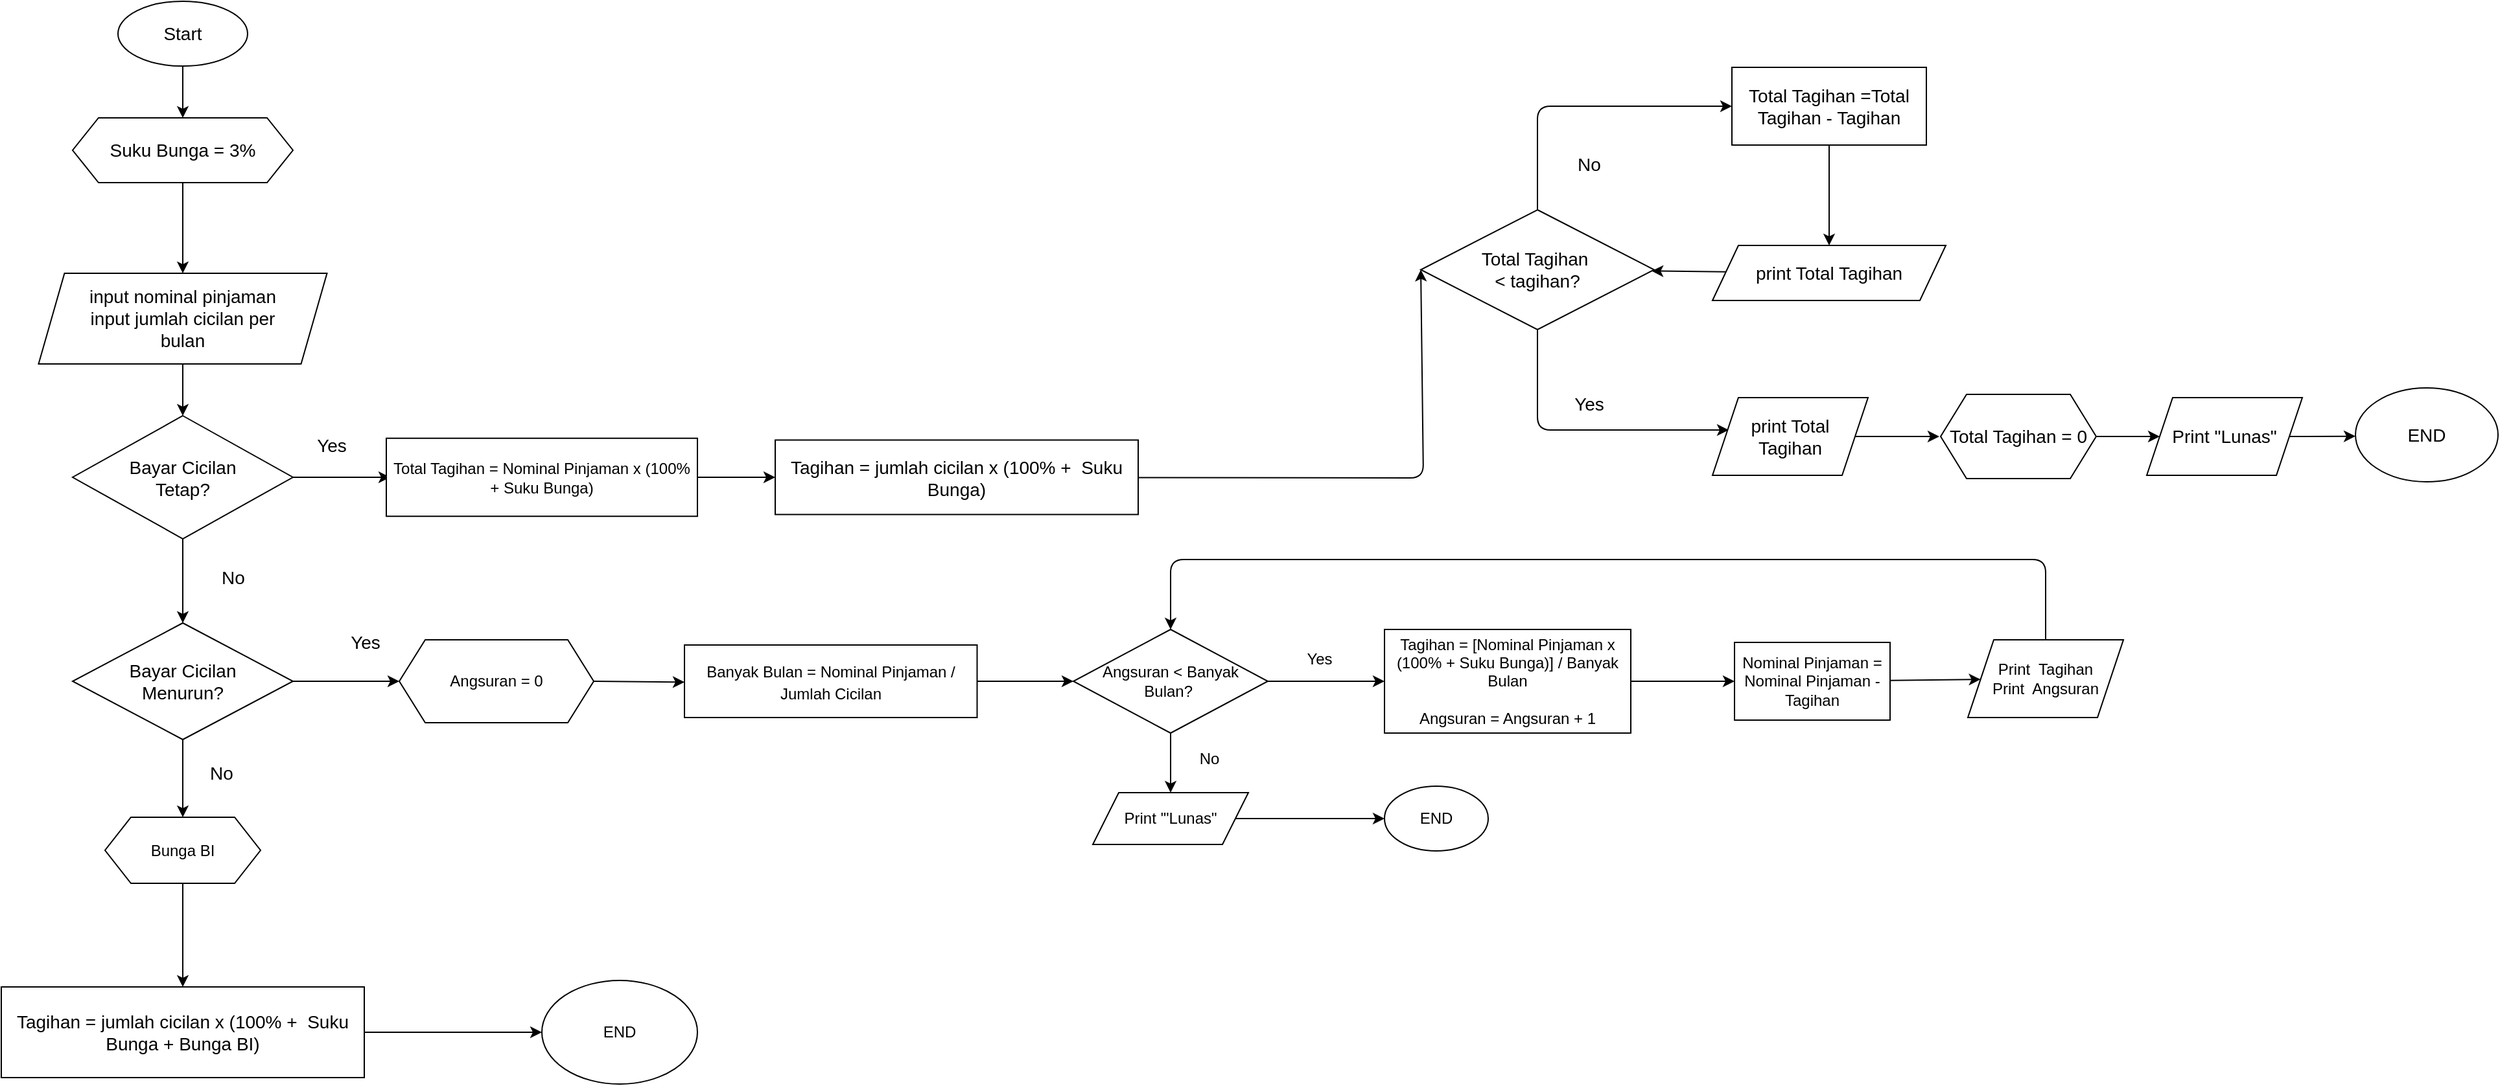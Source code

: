 <mxfile>
    <diagram id="K4Aeg-x5-EhiiIRRC4Lz" name="Page-1">
        <mxGraphModel dx="4008" dy="1740" grid="1" gridSize="10" guides="1" tooltips="1" connect="1" arrows="1" fold="1" page="1" pageScale="1" pageWidth="2336" pageHeight="1654" math="0" shadow="0">
            <root>
                <mxCell id="0"/>
                <mxCell id="1" parent="0"/>
                <mxCell id="13" style="edgeStyle=none;html=1;entryX=0.5;entryY=0;entryDx=0;entryDy=0;fontSize=14;" parent="1" target="8" edge="1">
                    <mxGeometry relative="1" as="geometry">
                        <mxPoint x="213" y="429" as="sourcePoint"/>
                    </mxGeometry>
                </mxCell>
                <mxCell id="19" style="edgeStyle=none;html=1;exitX=1;exitY=0.5;exitDx=0;exitDy=0;fontSize=14;" parent="1" source="8" edge="1">
                    <mxGeometry relative="1" as="geometry">
                        <mxPoint x="373" y="516.5" as="targetPoint"/>
                    </mxGeometry>
                </mxCell>
                <mxCell id="27" value="" style="group" parent="1" vertex="1" connectable="0">
                    <mxGeometry x="163" y="149" width="100" height="50" as="geometry"/>
                </mxCell>
                <mxCell id="2" value="" style="ellipse;whiteSpace=wrap;html=1;" parent="27" vertex="1">
                    <mxGeometry width="100" height="50" as="geometry"/>
                </mxCell>
                <mxCell id="3" value="Start" style="text;html=1;strokeColor=none;fillColor=none;align=center;verticalAlign=middle;whiteSpace=wrap;rounded=0;fontSize=14;" parent="27" vertex="1">
                    <mxGeometry x="20" y="10" width="60" height="30" as="geometry"/>
                </mxCell>
                <mxCell id="28" value="" style="group" parent="1" vertex="1" connectable="0">
                    <mxGeometry x="128" y="239" width="170" height="50" as="geometry"/>
                </mxCell>
                <mxCell id="22" value="" style="shape=hexagon;perimeter=hexagonPerimeter2;whiteSpace=wrap;html=1;fixedSize=1;fontSize=14;" parent="28" vertex="1">
                    <mxGeometry width="170" height="50" as="geometry"/>
                </mxCell>
                <mxCell id="23" value="Suku Bunga = 3%" style="text;html=1;strokeColor=none;fillColor=none;align=center;verticalAlign=middle;whiteSpace=wrap;rounded=0;fontSize=14;" parent="28" vertex="1">
                    <mxGeometry x="20" y="10" width="130" height="30" as="geometry"/>
                </mxCell>
                <mxCell id="29" value="" style="group" parent="1" vertex="1" connectable="0">
                    <mxGeometry x="128" y="469" width="170" height="95" as="geometry"/>
                </mxCell>
                <mxCell id="8" value="" style="rhombus;whiteSpace=wrap;html=1;fontSize=14;" parent="29" vertex="1">
                    <mxGeometry width="170" height="95" as="geometry"/>
                </mxCell>
                <mxCell id="9" value="Bayar Cicilan Tetap?" style="text;html=1;strokeColor=none;fillColor=none;align=center;verticalAlign=middle;whiteSpace=wrap;rounded=0;fontSize=14;" parent="29" vertex="1">
                    <mxGeometry x="40" y="32.5" width="90" height="30" as="geometry"/>
                </mxCell>
                <mxCell id="30" value="" style="group" parent="1" vertex="1" connectable="0">
                    <mxGeometry x="101.75" y="359" width="222.5" height="70" as="geometry"/>
                </mxCell>
                <mxCell id="4" value="" style="shape=parallelogram;perimeter=parallelogramPerimeter;whiteSpace=wrap;html=1;fixedSize=1;" parent="30" vertex="1">
                    <mxGeometry width="222.5" height="70" as="geometry"/>
                </mxCell>
                <mxCell id="5" value="input nominal pinjaman&lt;br&gt;input jumlah cicilan per bulan" style="text;html=1;strokeColor=none;fillColor=none;align=center;verticalAlign=middle;whiteSpace=wrap;rounded=0;fontSize=14;container=1;" parent="30" vertex="1">
                    <mxGeometry x="31.25" y="20" width="160" height="30" as="geometry"/>
                </mxCell>
                <mxCell id="31" value="" style="group" parent="1" vertex="1" connectable="0">
                    <mxGeometry x="128" y="629" width="170" height="90" as="geometry"/>
                </mxCell>
                <mxCell id="15" value="" style="rhombus;whiteSpace=wrap;html=1;fontSize=14;" parent="31" vertex="1">
                    <mxGeometry width="170" height="90" as="geometry"/>
                </mxCell>
                <mxCell id="16" value="Bayar Cicilan Menurun?" style="text;html=1;strokeColor=none;fillColor=none;align=center;verticalAlign=middle;whiteSpace=wrap;rounded=0;fontSize=14;" parent="31" vertex="1">
                    <mxGeometry x="40" y="30" width="90" height="30" as="geometry"/>
                </mxCell>
                <mxCell id="32" style="edgeStyle=none;html=1;exitX=0.5;exitY=1;exitDx=0;exitDy=0;entryX=0.5;entryY=0;entryDx=0;entryDy=0;fontSize=14;" parent="1" source="2" target="22" edge="1">
                    <mxGeometry relative="1" as="geometry"/>
                </mxCell>
                <mxCell id="33" style="edgeStyle=none;html=1;exitX=0.5;exitY=1;exitDx=0;exitDy=0;entryX=0.5;entryY=0;entryDx=0;entryDy=0;fontSize=14;" parent="1" source="22" target="4" edge="1">
                    <mxGeometry relative="1" as="geometry"/>
                </mxCell>
                <mxCell id="38" style="edgeStyle=none;html=1;entryX=0;entryY=0.5;entryDx=0;entryDy=0;" parent="1" source="35" target="GhluYq-a9iWKE2ZTerh3-37" edge="1">
                    <mxGeometry relative="1" as="geometry">
                        <Array as="points">
                            <mxPoint x="1170" y="517"/>
                        </Array>
                    </mxGeometry>
                </mxCell>
                <mxCell id="35" value="Tagihan = jumlah cicilan x (100% +&amp;nbsp; Suku Bunga)" style="rounded=0;whiteSpace=wrap;html=1;fontSize=14;" parent="1" vertex="1">
                    <mxGeometry x="670" y="487.75" width="280" height="57.5" as="geometry"/>
                </mxCell>
                <mxCell id="GhluYq-a9iWKE2ZTerh3-39" value="Yes" style="text;html=1;strokeColor=none;fillColor=none;align=center;verticalAlign=middle;whiteSpace=wrap;rounded=0;fontSize=14;" parent="1" vertex="1">
                    <mxGeometry x="298" y="476.5" width="60" height="30" as="geometry"/>
                </mxCell>
                <mxCell id="49" style="edgeStyle=none;html=1;fontSize=12;" edge="1" parent="1" source="GhluYq-a9iWKE2ZTerh3-58">
                    <mxGeometry relative="1" as="geometry">
                        <mxPoint x="900" y="674" as="targetPoint"/>
                    </mxGeometry>
                </mxCell>
                <mxCell id="GhluYq-a9iWKE2ZTerh3-58" value="&lt;font style=&quot;font-size: 12px;&quot;&gt;Banyak Bulan = Nominal Pinjaman / Jumlah Cicilan&lt;/font&gt;" style="rounded=0;whiteSpace=wrap;html=1;fontSize=14;" parent="1" vertex="1">
                    <mxGeometry x="600" y="646" width="225.75" height="56" as="geometry"/>
                </mxCell>
                <mxCell id="GhluYq-a9iWKE2ZTerh3-67" style="edgeStyle=none;html=1;exitX=0.5;exitY=1;exitDx=0;exitDy=0;fontSize=14;" parent="1" source="8" target="15" edge="1">
                    <mxGeometry relative="1" as="geometry"/>
                </mxCell>
                <mxCell id="74" style="edgeStyle=none;html=1;entryX=0;entryY=0.5;entryDx=0;entryDy=0;fontSize=12;" edge="1" parent="1" source="GhluYq-a9iWKE2ZTerh3-69" target="73">
                    <mxGeometry relative="1" as="geometry"/>
                </mxCell>
                <mxCell id="GhluYq-a9iWKE2ZTerh3-69" value="Tagihan = jumlah cicilan x (100% +&amp;nbsp; Suku Bunga + Bunga BI)" style="rounded=0;whiteSpace=wrap;html=1;fontSize=14;" parent="1" vertex="1">
                    <mxGeometry x="73" y="910" width="280" height="70" as="geometry"/>
                </mxCell>
                <mxCell id="GhluYq-a9iWKE2ZTerh3-70" style="edgeStyle=none;html=1;exitX=0.5;exitY=1;exitDx=0;exitDy=0;fontSize=14;" parent="1" source="15" target="71" edge="1">
                    <mxGeometry relative="1" as="geometry">
                        <mxPoint x="213" y="820" as="targetPoint"/>
                    </mxGeometry>
                </mxCell>
                <mxCell id="GhluYq-a9iWKE2ZTerh3-72" style="edgeStyle=none;html=1;exitX=1;exitY=0.5;exitDx=0;exitDy=0;fontSize=14;" parent="1" source="15" edge="1">
                    <mxGeometry relative="1" as="geometry">
                        <mxPoint x="380" y="674" as="targetPoint"/>
                    </mxGeometry>
                </mxCell>
                <mxCell id="GhluYq-a9iWKE2ZTerh3-90" value="No" style="text;html=1;strokeColor=none;fillColor=none;align=center;verticalAlign=middle;whiteSpace=wrap;rounded=0;fontSize=14;" parent="1" vertex="1">
                    <mxGeometry x="221.75" y="579" width="60" height="30" as="geometry"/>
                </mxCell>
                <mxCell id="GhluYq-a9iWKE2ZTerh3-91" value="Yes" style="text;html=1;strokeColor=none;fillColor=none;align=center;verticalAlign=middle;whiteSpace=wrap;rounded=0;fontSize=14;" parent="1" vertex="1">
                    <mxGeometry x="324.25" y="629" width="60" height="30" as="geometry"/>
                </mxCell>
                <mxCell id="GhluYq-a9iWKE2ZTerh3-92" value="No" style="text;html=1;strokeColor=none;fillColor=none;align=center;verticalAlign=middle;whiteSpace=wrap;rounded=0;fontSize=14;" parent="1" vertex="1">
                    <mxGeometry x="213" y="730" width="60" height="30" as="geometry"/>
                </mxCell>
                <mxCell id="36" value="" style="group" parent="1" vertex="1" connectable="0">
                    <mxGeometry x="1168" y="200" width="831" height="325" as="geometry"/>
                </mxCell>
                <mxCell id="GhluYq-a9iWKE2ZTerh3-63" value="" style="group" parent="36" vertex="1" connectable="0">
                    <mxGeometry width="680" height="325" as="geometry"/>
                </mxCell>
                <mxCell id="GhluYq-a9iWKE2ZTerh3-45" style="edgeStyle=none;html=1;entryX=0;entryY=0.5;entryDx=0;entryDy=0;fontSize=14;" parent="GhluYq-a9iWKE2ZTerh3-63" source="GhluYq-a9iWKE2ZTerh3-37" edge="1">
                    <mxGeometry relative="1" as="geometry">
                        <mxPoint x="237.5" y="280" as="targetPoint"/>
                        <Array as="points">
                            <mxPoint x="90" y="280"/>
                        </Array>
                    </mxGeometry>
                </mxCell>
                <mxCell id="GhluYq-a9iWKE2ZTerh3-37" value="Total Tagihan&amp;nbsp;&lt;br&gt;&amp;lt; tagihan?" style="rhombus;whiteSpace=wrap;html=1;fontSize=14;" parent="GhluYq-a9iWKE2ZTerh3-63" vertex="1">
                    <mxGeometry y="110" width="180" height="92.5" as="geometry"/>
                </mxCell>
                <mxCell id="GhluYq-a9iWKE2ZTerh3-38" value="Total Tagihan =Total Tagihan - Tagihan" style="rounded=0;whiteSpace=wrap;html=1;fontSize=14;" parent="GhluYq-a9iWKE2ZTerh3-63" vertex="1">
                    <mxGeometry x="240" width="150" height="60" as="geometry"/>
                </mxCell>
                <mxCell id="GhluYq-a9iWKE2ZTerh3-40" style="edgeStyle=none;html=1;exitX=0.5;exitY=0;exitDx=0;exitDy=0;fontSize=14;entryX=0;entryY=0.5;entryDx=0;entryDy=0;" parent="GhluYq-a9iWKE2ZTerh3-63" source="GhluYq-a9iWKE2ZTerh3-37" target="GhluYq-a9iWKE2ZTerh3-38" edge="1">
                    <mxGeometry relative="1" as="geometry">
                        <mxPoint x="90" y="25" as="targetPoint"/>
                        <Array as="points">
                            <mxPoint x="90" y="30"/>
                        </Array>
                    </mxGeometry>
                </mxCell>
                <mxCell id="GhluYq-a9iWKE2ZTerh3-43" value="Yes" style="text;html=1;strokeColor=none;fillColor=none;align=center;verticalAlign=middle;whiteSpace=wrap;rounded=0;fontSize=14;" parent="GhluYq-a9iWKE2ZTerh3-63" vertex="1">
                    <mxGeometry x="100" y="245" width="60" height="30" as="geometry"/>
                </mxCell>
                <mxCell id="GhluYq-a9iWKE2ZTerh3-48" style="edgeStyle=none;html=1;fontSize=14;" parent="GhluYq-a9iWKE2ZTerh3-63" source="GhluYq-a9iWKE2ZTerh3-46" target="GhluYq-a9iWKE2ZTerh3-37" edge="1">
                    <mxGeometry relative="1" as="geometry"/>
                </mxCell>
                <mxCell id="GhluYq-a9iWKE2ZTerh3-46" value="print Total Tagihan" style="shape=parallelogram;perimeter=parallelogramPerimeter;whiteSpace=wrap;html=1;fixedSize=1;fontSize=14;" parent="GhluYq-a9iWKE2ZTerh3-63" vertex="1">
                    <mxGeometry x="225" y="137.5" width="180" height="42.5" as="geometry"/>
                </mxCell>
                <mxCell id="GhluYq-a9iWKE2ZTerh3-49" style="edgeStyle=none;html=1;exitX=0.5;exitY=1;exitDx=0;exitDy=0;entryX=0.5;entryY=0;entryDx=0;entryDy=0;fontSize=14;" parent="GhluYq-a9iWKE2ZTerh3-63" source="GhluYq-a9iWKE2ZTerh3-38" target="GhluYq-a9iWKE2ZTerh3-46" edge="1">
                    <mxGeometry relative="1" as="geometry"/>
                </mxCell>
                <mxCell id="GhluYq-a9iWKE2ZTerh3-50" value="print Total&lt;br&gt;Tagihan" style="shape=parallelogram;perimeter=parallelogramPerimeter;whiteSpace=wrap;html=1;fixedSize=1;fontSize=14;" parent="GhluYq-a9iWKE2ZTerh3-63" vertex="1">
                    <mxGeometry x="225" y="255" width="120" height="60" as="geometry"/>
                </mxCell>
                <mxCell id="GhluYq-a9iWKE2ZTerh3-52" value="" style="edgeStyle=none;html=1;fontSize=14;" parent="GhluYq-a9iWKE2ZTerh3-63" source="GhluYq-a9iWKE2ZTerh3-50" edge="1">
                    <mxGeometry relative="1" as="geometry">
                        <mxPoint x="400" y="285" as="targetPoint"/>
                    </mxGeometry>
                </mxCell>
                <mxCell id="GhluYq-a9iWKE2ZTerh3-54" value="Print &quot;Lunas&quot;" style="shape=parallelogram;perimeter=parallelogramPerimeter;whiteSpace=wrap;html=1;fixedSize=1;fontSize=14;" parent="GhluYq-a9iWKE2ZTerh3-63" vertex="1">
                    <mxGeometry x="560" y="255" width="120" height="60" as="geometry"/>
                </mxCell>
                <mxCell id="GhluYq-a9iWKE2ZTerh3-56" value="" style="edgeStyle=none;html=1;fontSize=14;" parent="GhluYq-a9iWKE2ZTerh3-63" target="GhluYq-a9iWKE2ZTerh3-54" edge="1">
                    <mxGeometry relative="1" as="geometry">
                        <mxPoint x="520" y="285" as="sourcePoint"/>
                    </mxGeometry>
                </mxCell>
                <mxCell id="GhluYq-a9iWKE2ZTerh3-93" value="No" style="text;html=1;strokeColor=none;fillColor=none;align=center;verticalAlign=middle;whiteSpace=wrap;rounded=0;fontSize=14;" parent="GhluYq-a9iWKE2ZTerh3-63" vertex="1">
                    <mxGeometry x="100" y="60" width="60" height="30" as="geometry"/>
                </mxCell>
                <mxCell id="GhluYq-a9iWKE2ZTerh3-95" value="Total Tagihan = 0" style="shape=hexagon;perimeter=hexagonPerimeter2;whiteSpace=wrap;html=1;fixedSize=1;fontSize=14;" parent="GhluYq-a9iWKE2ZTerh3-63" vertex="1">
                    <mxGeometry x="401" y="252.5" width="120" height="65" as="geometry"/>
                </mxCell>
                <mxCell id="GhluYq-a9iWKE2ZTerh3-88" style="edgeStyle=none;html=1;exitX=1;exitY=0.5;exitDx=0;exitDy=0;fontSize=14;" parent="36" source="GhluYq-a9iWKE2ZTerh3-54" edge="1">
                    <mxGeometry relative="1" as="geometry">
                        <mxPoint x="721" y="284.8" as="targetPoint"/>
                    </mxGeometry>
                </mxCell>
                <mxCell id="GhluYq-a9iWKE2ZTerh3-89" value="END" style="ellipse;whiteSpace=wrap;html=1;fontSize=14;" parent="36" vertex="1">
                    <mxGeometry x="721" y="247.5" width="110" height="72.5" as="geometry"/>
                </mxCell>
                <mxCell id="40" style="edgeStyle=none;html=1;entryX=0;entryY=0.5;entryDx=0;entryDy=0;" edge="1" parent="1" source="39" target="35">
                    <mxGeometry relative="1" as="geometry"/>
                </mxCell>
                <mxCell id="39" value="Total Tagihan = Nominal Pinjaman x (100% + Suku Bunga)" style="rounded=0;whiteSpace=wrap;html=1;" vertex="1" parent="1">
                    <mxGeometry x="370" y="486.38" width="240" height="60.25" as="geometry"/>
                </mxCell>
                <mxCell id="47" style="edgeStyle=none;html=1;exitX=1;exitY=0.5;exitDx=0;exitDy=0;fontSize=12;" edge="1" parent="1" source="43">
                    <mxGeometry relative="1" as="geometry">
                        <mxPoint x="600" y="674.667" as="targetPoint"/>
                    </mxGeometry>
                </mxCell>
                <mxCell id="43" value="Angsuran = 0" style="shape=hexagon;perimeter=hexagonPerimeter2;whiteSpace=wrap;html=1;fixedSize=1;fontSize=12;" vertex="1" parent="1">
                    <mxGeometry x="380" y="642" width="150" height="64" as="geometry"/>
                </mxCell>
                <mxCell id="52" style="edgeStyle=none;html=1;fontSize=12;" edge="1" parent="1" source="51" target="54">
                    <mxGeometry relative="1" as="geometry">
                        <mxPoint x="1140" y="674" as="targetPoint"/>
                    </mxGeometry>
                </mxCell>
                <mxCell id="65" style="edgeStyle=none;html=1;entryX=0.5;entryY=0;entryDx=0;entryDy=0;fontSize=12;" edge="1" parent="1" source="51" target="64">
                    <mxGeometry relative="1" as="geometry"/>
                </mxCell>
                <mxCell id="51" value="Angsuran &amp;lt; Banyak Bulan?&amp;nbsp;" style="rhombus;whiteSpace=wrap;html=1;fontSize=12;" vertex="1" parent="1">
                    <mxGeometry x="900" y="634" width="150" height="80" as="geometry"/>
                </mxCell>
                <mxCell id="56" style="edgeStyle=none;html=1;fontSize=12;" edge="1" parent="1" source="54">
                    <mxGeometry relative="1" as="geometry">
                        <mxPoint x="1410" y="674" as="targetPoint"/>
                    </mxGeometry>
                </mxCell>
                <mxCell id="54" value="Tagihan = [Nominal Pinjaman x (100% + Suku Bunga)] / Banyak Bulan&lt;br&gt;&lt;br&gt;Angsuran = Angsuran + 1" style="rounded=0;whiteSpace=wrap;html=1;fontSize=12;" vertex="1" parent="1">
                    <mxGeometry x="1140" y="634" width="190" height="80" as="geometry"/>
                </mxCell>
                <mxCell id="60" style="edgeStyle=none;html=1;fontSize=12;" edge="1" parent="1" source="57" target="61">
                    <mxGeometry relative="1" as="geometry">
                        <mxPoint x="1590" y="680" as="targetPoint"/>
                    </mxGeometry>
                </mxCell>
                <mxCell id="57" value="Nominal Pinjaman = Nominal Pinjaman - Tagihan" style="rounded=0;whiteSpace=wrap;html=1;fontSize=12;" vertex="1" parent="1">
                    <mxGeometry x="1410" y="644" width="120" height="60" as="geometry"/>
                </mxCell>
                <mxCell id="59" value="Yes" style="text;html=1;strokeColor=none;fillColor=none;align=center;verticalAlign=middle;whiteSpace=wrap;rounded=0;fontSize=12;" vertex="1" parent="1">
                    <mxGeometry x="1060" y="642" width="60" height="30" as="geometry"/>
                </mxCell>
                <mxCell id="62" style="edgeStyle=none;html=1;entryX=0.5;entryY=0;entryDx=0;entryDy=0;fontSize=12;" edge="1" parent="1" source="61" target="51">
                    <mxGeometry relative="1" as="geometry">
                        <Array as="points">
                            <mxPoint x="1650" y="580"/>
                            <mxPoint x="975" y="580"/>
                        </Array>
                    </mxGeometry>
                </mxCell>
                <mxCell id="61" value="Print&amp;nbsp; Tagihan&lt;br&gt;Print&amp;nbsp; Angsuran" style="shape=parallelogram;perimeter=parallelogramPerimeter;whiteSpace=wrap;html=1;fixedSize=1;fontSize=12;" vertex="1" parent="1">
                    <mxGeometry x="1590" y="642" width="120" height="60" as="geometry"/>
                </mxCell>
                <mxCell id="66" style="edgeStyle=none;html=1;fontSize=12;" edge="1" parent="1" source="64" target="67">
                    <mxGeometry relative="1" as="geometry">
                        <mxPoint x="1140.0" y="780" as="targetPoint"/>
                    </mxGeometry>
                </mxCell>
                <mxCell id="64" value="Print '&quot;Lunas&quot;" style="shape=parallelogram;perimeter=parallelogramPerimeter;whiteSpace=wrap;html=1;fixedSize=1;fontSize=12;" vertex="1" parent="1">
                    <mxGeometry x="915" y="760" width="120" height="40" as="geometry"/>
                </mxCell>
                <mxCell id="67" value="END" style="ellipse;whiteSpace=wrap;html=1;fontSize=12;" vertex="1" parent="1">
                    <mxGeometry x="1140" y="755" width="80" height="50" as="geometry"/>
                </mxCell>
                <mxCell id="68" value="No" style="text;html=1;strokeColor=none;fillColor=none;align=center;verticalAlign=middle;whiteSpace=wrap;rounded=0;fontSize=12;" vertex="1" parent="1">
                    <mxGeometry x="975" y="719" width="60" height="30" as="geometry"/>
                </mxCell>
                <mxCell id="72" style="edgeStyle=none;html=1;entryX=0.5;entryY=0;entryDx=0;entryDy=0;fontSize=12;" edge="1" parent="1" source="71" target="GhluYq-a9iWKE2ZTerh3-69">
                    <mxGeometry relative="1" as="geometry"/>
                </mxCell>
                <mxCell id="71" value="Bunga BI" style="shape=hexagon;perimeter=hexagonPerimeter2;whiteSpace=wrap;html=1;fixedSize=1;fontSize=12;" vertex="1" parent="1">
                    <mxGeometry x="153" y="779" width="120" height="51" as="geometry"/>
                </mxCell>
                <mxCell id="73" value="END" style="ellipse;whiteSpace=wrap;html=1;fontSize=12;" vertex="1" parent="1">
                    <mxGeometry x="490" y="905" width="120" height="80" as="geometry"/>
                </mxCell>
            </root>
        </mxGraphModel>
    </diagram>
    <diagram id="ks604LZYkBkToFcWcFX2" name="Page-2">
        <mxGraphModel dx="1002" dy="417" grid="1" gridSize="10" guides="1" tooltips="1" connect="1" arrows="1" fold="1" page="1" pageScale="1" pageWidth="827" pageHeight="1169" math="0" shadow="0">
            <root>
                <mxCell id="0"/>
                <mxCell id="1" parent="0"/>
            </root>
        </mxGraphModel>
    </diagram>
</mxfile>